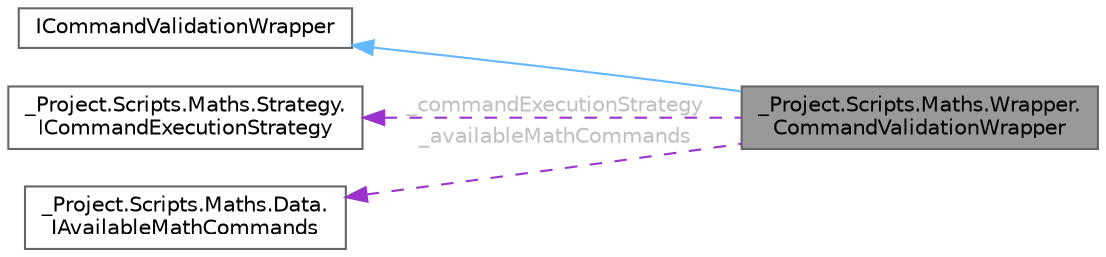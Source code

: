 digraph "_Project.Scripts.Maths.Wrapper.CommandValidationWrapper"
{
 // LATEX_PDF_SIZE
  bgcolor="transparent";
  edge [fontname=Helvetica,fontsize=10,labelfontname=Helvetica,labelfontsize=10];
  node [fontname=Helvetica,fontsize=10,shape=box,height=0.2,width=0.4];
  rankdir="LR";
  Node1 [id="Node000001",label="_Project.Scripts.Maths.Wrapper.\lCommandValidationWrapper",height=0.2,width=0.4,color="gray40", fillcolor="grey60", style="filled", fontcolor="black",tooltip="Класс, отвечающий за первичную проверку введенных выражений на корректность"];
  Node2 -> Node1 [id="edge4_Node000001_Node000002",dir="back",color="steelblue1",style="solid",tooltip=" "];
  Node2 [id="Node000002",label="ICommandValidationWrapper",height=0.2,width=0.4,color="gray40", fillcolor="white", style="filled",URL="$interface___project_1_1_scripts_1_1_maths_1_1_wrapper_1_1_i_command_validation_wrapper.html",tooltip="Интерфейс, отвечающий за проверку введенных выражений на корректность"];
  Node3 -> Node1 [id="edge5_Node000001_Node000003",dir="back",color="darkorchid3",style="dashed",tooltip=" ",label=" _commandExecutionStrategy",fontcolor="grey" ];
  Node3 [id="Node000003",label="_Project.Scripts.Maths.Strategy.\lICommandExecutionStrategy",height=0.2,width=0.4,color="gray40", fillcolor="white", style="filled",URL="$interface___project_1_1_scripts_1_1_maths_1_1_strategy_1_1_i_command_execution_strategy.html",tooltip="Интерфейс, отвечающий за выполнение математических операций"];
  Node4 -> Node1 [id="edge6_Node000001_Node000004",dir="back",color="darkorchid3",style="dashed",tooltip=" ",label=" _availableMathCommands",fontcolor="grey" ];
  Node4 [id="Node000004",label="_Project.Scripts.Maths.Data.\lIAvailableMathCommands",height=0.2,width=0.4,color="gray40", fillcolor="white", style="filled",URL="$interface___project_1_1_scripts_1_1_maths_1_1_data_1_1_i_available_math_commands.html",tooltip="Интерфейс коллекции доступных математических выражений"];
}
